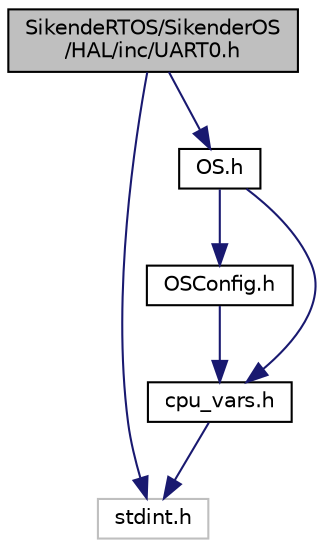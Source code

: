 digraph "SikendeRTOS/SikenderOS/HAL/inc/UART0.h"
{
 // LATEX_PDF_SIZE
  edge [fontname="Helvetica",fontsize="10",labelfontname="Helvetica",labelfontsize="10"];
  node [fontname="Helvetica",fontsize="10",shape=record];
  Node1 [label="SikendeRTOS/SikenderOS\l/HAL/inc/UART0.h",height=0.2,width=0.4,color="black", fillcolor="grey75", style="filled", fontcolor="black",tooltip=" "];
  Node1 -> Node2 [color="midnightblue",fontsize="10",style="solid",fontname="Helvetica"];
  Node2 [label="stdint.h",height=0.2,width=0.4,color="grey75", fillcolor="white", style="filled",tooltip=" "];
  Node1 -> Node3 [color="midnightblue",fontsize="10",style="solid",fontname="Helvetica"];
  Node3 [label="OS.h",height=0.2,width=0.4,color="black", fillcolor="white", style="filled",URL="$_o_s_8h.html",tooltip="Functions for OS."];
  Node3 -> Node4 [color="midnightblue",fontsize="10",style="solid",fontname="Helvetica"];
  Node4 [label="OSConfig.h",height=0.2,width=0.4,color="black", fillcolor="white", style="filled",URL="$_o_s_config_8h.html",tooltip="Configuration setup for OS."];
  Node4 -> Node5 [color="midnightblue",fontsize="10",style="solid",fontname="Helvetica"];
  Node5 [label="cpu_vars.h",height=0.2,width=0.4,color="black", fillcolor="white", style="filled",URL="$_r_t_o_s_2inc_2cpu__vars_8h.html",tooltip="Contains CPU/Compilter variables."];
  Node5 -> Node2 [color="midnightblue",fontsize="10",style="solid",fontname="Helvetica"];
  Node3 -> Node5 [color="midnightblue",fontsize="10",style="solid",fontname="Helvetica"];
}
